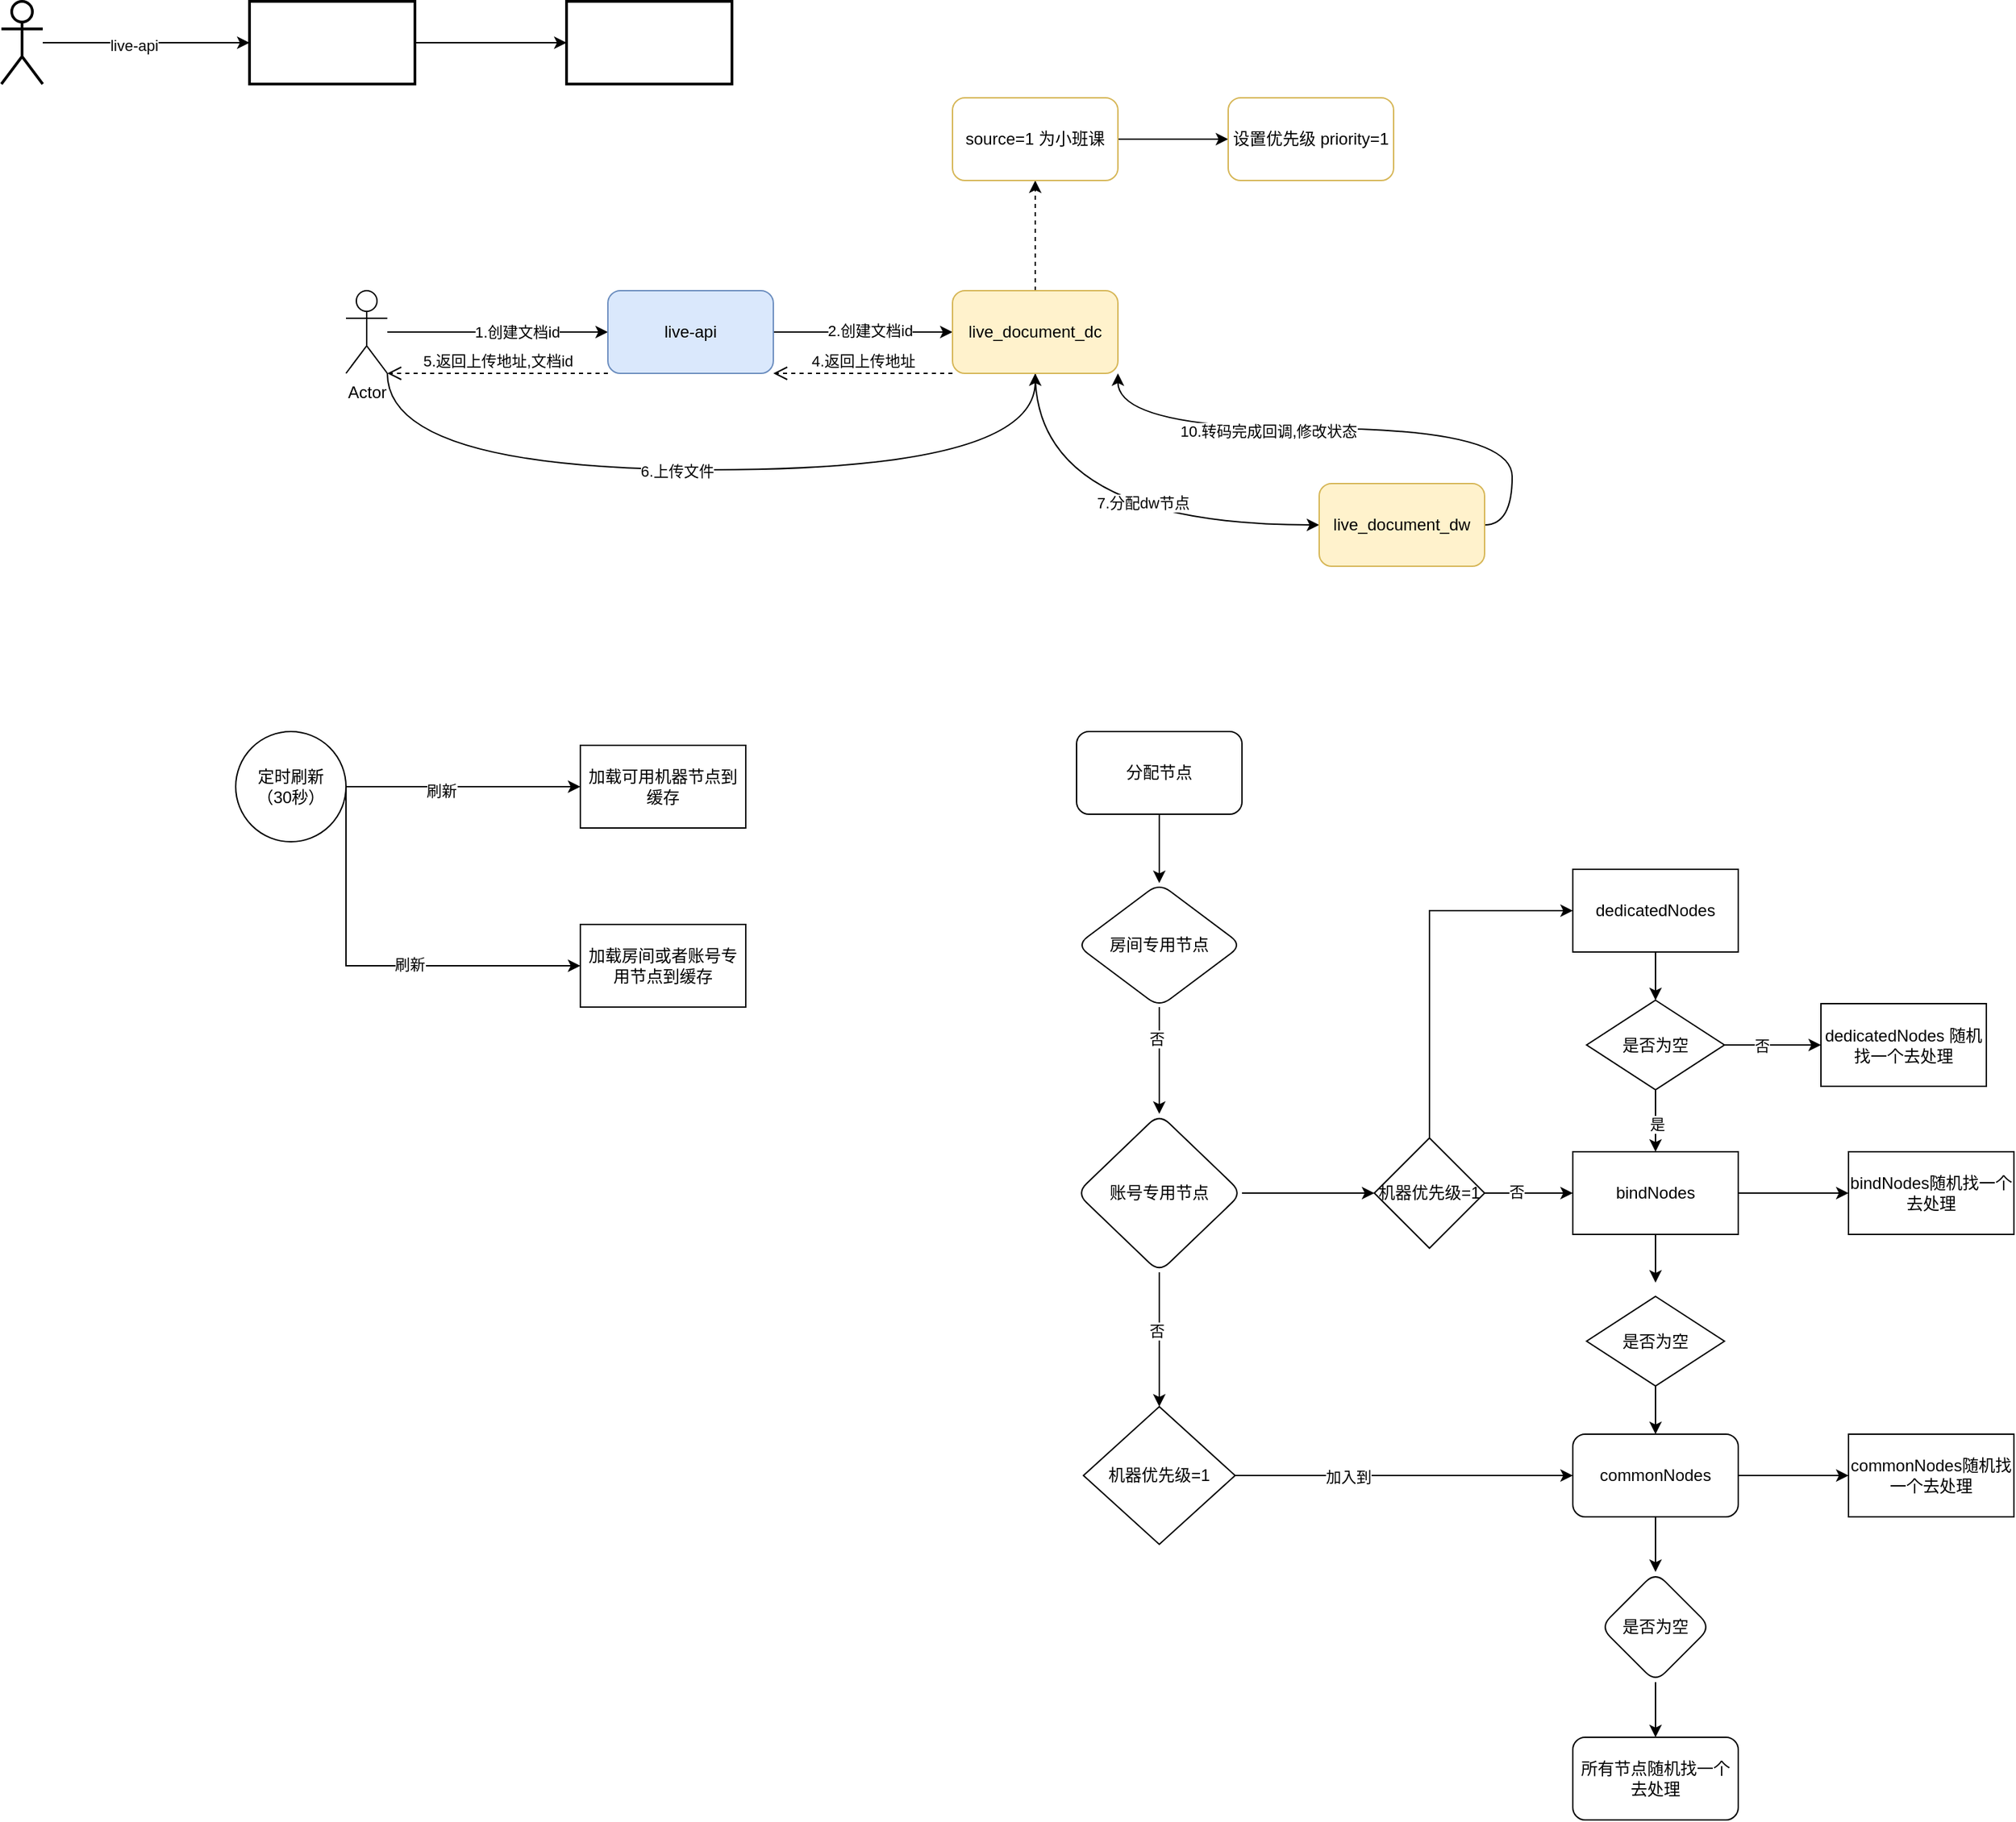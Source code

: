 <mxfile version="24.0.7" type="github">
  <diagram name="第 1 页" id="r3Djmuz2ye2oca1lGff4">
    <mxGraphModel dx="1195" dy="641" grid="1" gridSize="10" guides="1" tooltips="1" connect="1" arrows="1" fold="1" page="1" pageScale="1" pageWidth="827" pageHeight="1169" math="0" shadow="0">
      <root>
        <mxCell id="0" />
        <mxCell id="1" parent="0" />
        <mxCell id="pY0ivnKaFW7mTaEsZtzo-4" value="" style="edgeStyle=orthogonalEdgeStyle;rounded=0;orthogonalLoop=1;jettySize=auto;html=1;" edge="1" parent="1" source="pY0ivnKaFW7mTaEsZtzo-2" target="pY0ivnKaFW7mTaEsZtzo-3">
          <mxGeometry relative="1" as="geometry" />
        </mxCell>
        <mxCell id="pY0ivnKaFW7mTaEsZtzo-5" value="live-api" style="edgeLabel;html=1;align=center;verticalAlign=middle;resizable=0;points=[];" vertex="1" connectable="0" parent="pY0ivnKaFW7mTaEsZtzo-4">
          <mxGeometry x="-0.128" y="-1" relative="1" as="geometry">
            <mxPoint y="1" as="offset" />
          </mxGeometry>
        </mxCell>
        <mxCell id="pY0ivnKaFW7mTaEsZtzo-2" value="" style="shape=umlActor;verticalLabelPosition=bottom;verticalAlign=top;html=1;outlineConnect=0;strokeWidth=2;" vertex="1" parent="1">
          <mxGeometry x="110" y="90" width="30" height="60" as="geometry" />
        </mxCell>
        <mxCell id="pY0ivnKaFW7mTaEsZtzo-7" style="edgeStyle=orthogonalEdgeStyle;rounded=0;orthogonalLoop=1;jettySize=auto;html=1;entryX=0;entryY=0.5;entryDx=0;entryDy=0;" edge="1" parent="1" source="pY0ivnKaFW7mTaEsZtzo-3" target="pY0ivnKaFW7mTaEsZtzo-6">
          <mxGeometry relative="1" as="geometry" />
        </mxCell>
        <mxCell id="pY0ivnKaFW7mTaEsZtzo-3" value="" style="whiteSpace=wrap;html=1;verticalAlign=middle;strokeWidth=2;" vertex="1" parent="1">
          <mxGeometry x="290" y="90" width="120" height="60" as="geometry" />
        </mxCell>
        <mxCell id="pY0ivnKaFW7mTaEsZtzo-6" value="" style="whiteSpace=wrap;html=1;verticalAlign=top;strokeWidth=2;" vertex="1" parent="1">
          <mxGeometry x="520" y="90" width="120" height="60" as="geometry" />
        </mxCell>
        <mxCell id="pY0ivnKaFW7mTaEsZtzo-8" style="edgeStyle=orthogonalEdgeStyle;rounded=0;orthogonalLoop=1;jettySize=auto;html=1;entryX=0;entryY=0.5;entryDx=0;entryDy=0;curved=1;" edge="1" parent="1" source="pY0ivnKaFW7mTaEsZtzo-12" target="pY0ivnKaFW7mTaEsZtzo-15">
          <mxGeometry relative="1" as="geometry" />
        </mxCell>
        <mxCell id="pY0ivnKaFW7mTaEsZtzo-9" value="1.创建文档id" style="edgeLabel;html=1;align=center;verticalAlign=middle;resizable=0;points=[];" vertex="1" connectable="0" parent="pY0ivnKaFW7mTaEsZtzo-8">
          <mxGeometry x="0.172" relative="1" as="geometry">
            <mxPoint as="offset" />
          </mxGeometry>
        </mxCell>
        <mxCell id="pY0ivnKaFW7mTaEsZtzo-10" style="edgeStyle=orthogonalEdgeStyle;curved=1;rounded=0;orthogonalLoop=1;jettySize=auto;html=1;exitX=1;exitY=1;exitDx=0;exitDy=0;exitPerimeter=0;entryX=0.5;entryY=1;entryDx=0;entryDy=0;" edge="1" parent="1" source="pY0ivnKaFW7mTaEsZtzo-12" target="pY0ivnKaFW7mTaEsZtzo-20">
          <mxGeometry relative="1" as="geometry">
            <Array as="points">
              <mxPoint x="390" y="430" />
              <mxPoint x="860" y="430" />
            </Array>
          </mxGeometry>
        </mxCell>
        <mxCell id="pY0ivnKaFW7mTaEsZtzo-11" value="6.上传文件" style="edgeLabel;html=1;align=center;verticalAlign=middle;resizable=0;points=[];" vertex="1" connectable="0" parent="pY0ivnKaFW7mTaEsZtzo-10">
          <mxGeometry x="-0.082" y="-1" relative="1" as="geometry">
            <mxPoint as="offset" />
          </mxGeometry>
        </mxCell>
        <mxCell id="pY0ivnKaFW7mTaEsZtzo-12" value="Actor" style="shape=umlActor;verticalLabelPosition=bottom;verticalAlign=top;html=1;outlineConnect=0;" vertex="1" parent="1">
          <mxGeometry x="360" y="300" width="30" height="60" as="geometry" />
        </mxCell>
        <mxCell id="pY0ivnKaFW7mTaEsZtzo-13" value="" style="edgeStyle=orthogonalEdgeStyle;rounded=0;orthogonalLoop=1;jettySize=auto;html=1;curved=1;" edge="1" parent="1" source="pY0ivnKaFW7mTaEsZtzo-15" target="pY0ivnKaFW7mTaEsZtzo-20">
          <mxGeometry relative="1" as="geometry" />
        </mxCell>
        <mxCell id="pY0ivnKaFW7mTaEsZtzo-14" value="2.创建文档id" style="edgeLabel;html=1;align=center;verticalAlign=middle;resizable=0;points=[];" vertex="1" connectable="0" parent="pY0ivnKaFW7mTaEsZtzo-13">
          <mxGeometry x="0.197" y="1" relative="1" as="geometry">
            <mxPoint x="-8" as="offset" />
          </mxGeometry>
        </mxCell>
        <mxCell id="pY0ivnKaFW7mTaEsZtzo-15" value="live-api" style="rounded=1;whiteSpace=wrap;html=1;fillColor=#dae8fc;strokeColor=#6c8ebf;" vertex="1" parent="1">
          <mxGeometry x="550" y="300" width="120" height="60" as="geometry" />
        </mxCell>
        <mxCell id="pY0ivnKaFW7mTaEsZtzo-18" style="edgeStyle=orthogonalEdgeStyle;curved=1;rounded=0;orthogonalLoop=1;jettySize=auto;html=1;exitX=0.5;exitY=1;exitDx=0;exitDy=0;entryX=0;entryY=0.5;entryDx=0;entryDy=0;" edge="1" parent="1" source="pY0ivnKaFW7mTaEsZtzo-20" target="pY0ivnKaFW7mTaEsZtzo-29">
          <mxGeometry relative="1" as="geometry" />
        </mxCell>
        <mxCell id="pY0ivnKaFW7mTaEsZtzo-19" value="7.分配dw节点" style="edgeLabel;html=1;align=center;verticalAlign=middle;resizable=0;points=[];" vertex="1" connectable="0" parent="pY0ivnKaFW7mTaEsZtzo-18">
          <mxGeometry x="0.19" y="16" relative="1" as="geometry">
            <mxPoint as="offset" />
          </mxGeometry>
        </mxCell>
        <mxCell id="pY0ivnKaFW7mTaEsZtzo-49" value="" style="edgeStyle=orthogonalEdgeStyle;rounded=0;orthogonalLoop=1;jettySize=auto;html=1;dashed=1;" edge="1" parent="1" source="pY0ivnKaFW7mTaEsZtzo-20" target="pY0ivnKaFW7mTaEsZtzo-48">
          <mxGeometry relative="1" as="geometry" />
        </mxCell>
        <mxCell id="pY0ivnKaFW7mTaEsZtzo-20" value="live_document_dc" style="whiteSpace=wrap;html=1;fillColor=#fff2cc;rounded=1;strokeColor=#d6b656;" vertex="1" parent="1">
          <mxGeometry x="800" y="300" width="120" height="60" as="geometry" />
        </mxCell>
        <mxCell id="pY0ivnKaFW7mTaEsZtzo-21" value="4.返回上传地址" style="html=1;verticalAlign=bottom;endArrow=open;dashed=1;endSize=8;rounded=0;exitX=0;exitY=1;exitDx=0;exitDy=0;entryX=1;entryY=1;entryDx=0;entryDy=0;" edge="1" parent="1" source="pY0ivnKaFW7mTaEsZtzo-20" target="pY0ivnKaFW7mTaEsZtzo-15">
          <mxGeometry relative="1" as="geometry">
            <mxPoint x="780" y="359" as="sourcePoint" />
            <mxPoint x="700" y="359" as="targetPoint" />
          </mxGeometry>
        </mxCell>
        <mxCell id="pY0ivnKaFW7mTaEsZtzo-22" value="5.返回上传地址,文档id" style="html=1;verticalAlign=bottom;endArrow=open;dashed=1;endSize=8;rounded=0;exitX=0;exitY=1;exitDx=0;exitDy=0;entryX=1;entryY=1;entryDx=0;entryDy=0;entryPerimeter=0;" edge="1" parent="1" source="pY0ivnKaFW7mTaEsZtzo-15" target="pY0ivnKaFW7mTaEsZtzo-12">
          <mxGeometry relative="1" as="geometry">
            <mxPoint x="510" y="370" as="sourcePoint" />
            <mxPoint x="430" y="370" as="targetPoint" />
          </mxGeometry>
        </mxCell>
        <mxCell id="pY0ivnKaFW7mTaEsZtzo-23" style="edgeStyle=orthogonalEdgeStyle;curved=1;rounded=0;orthogonalLoop=1;jettySize=auto;html=1;exitX=1;exitY=0.5;exitDx=0;exitDy=0;entryX=1;entryY=1;entryDx=0;entryDy=0;" edge="1" parent="1" source="pY0ivnKaFW7mTaEsZtzo-29" target="pY0ivnKaFW7mTaEsZtzo-20">
          <mxGeometry relative="1" as="geometry" />
        </mxCell>
        <mxCell id="pY0ivnKaFW7mTaEsZtzo-24" value="10.转码完成回调,修改状态" style="edgeLabel;html=1;align=center;verticalAlign=middle;resizable=0;points=[];" vertex="1" connectable="0" parent="pY0ivnKaFW7mTaEsZtzo-23">
          <mxGeometry x="0.284" y="2" relative="1" as="geometry">
            <mxPoint as="offset" />
          </mxGeometry>
        </mxCell>
        <mxCell id="pY0ivnKaFW7mTaEsZtzo-29" value="live_document_dw" style="whiteSpace=wrap;html=1;fillColor=#fff2cc;rounded=1;strokeColor=#d6b656;" vertex="1" parent="1">
          <mxGeometry x="1066" y="440" width="120" height="60" as="geometry" />
        </mxCell>
        <mxCell id="pY0ivnKaFW7mTaEsZtzo-51" value="" style="edgeStyle=orthogonalEdgeStyle;rounded=0;orthogonalLoop=1;jettySize=auto;html=1;" edge="1" parent="1" source="pY0ivnKaFW7mTaEsZtzo-48" target="pY0ivnKaFW7mTaEsZtzo-50">
          <mxGeometry relative="1" as="geometry" />
        </mxCell>
        <mxCell id="pY0ivnKaFW7mTaEsZtzo-48" value="source=1 为小班课" style="whiteSpace=wrap;html=1;fillColor=#FFFFFF;strokeColor=#d6b656;rounded=1;gradientColor=none;" vertex="1" parent="1">
          <mxGeometry x="800" y="160" width="120" height="60" as="geometry" />
        </mxCell>
        <mxCell id="pY0ivnKaFW7mTaEsZtzo-50" value="设置优先级 priority=1" style="whiteSpace=wrap;html=1;fillColor=#FFFFFF;strokeColor=#d6b656;rounded=1;gradientColor=none;" vertex="1" parent="1">
          <mxGeometry x="1000" y="160" width="120" height="60" as="geometry" />
        </mxCell>
        <mxCell id="pY0ivnKaFW7mTaEsZtzo-58" value="" style="edgeStyle=orthogonalEdgeStyle;rounded=0;orthogonalLoop=1;jettySize=auto;html=1;" edge="1" parent="1" source="pY0ivnKaFW7mTaEsZtzo-54" target="pY0ivnKaFW7mTaEsZtzo-57">
          <mxGeometry relative="1" as="geometry" />
        </mxCell>
        <mxCell id="pY0ivnKaFW7mTaEsZtzo-59" value="刷新" style="edgeLabel;html=1;align=center;verticalAlign=middle;resizable=0;points=[];" vertex="1" connectable="0" parent="pY0ivnKaFW7mTaEsZtzo-58">
          <mxGeometry x="-0.186" y="-3" relative="1" as="geometry">
            <mxPoint as="offset" />
          </mxGeometry>
        </mxCell>
        <mxCell id="pY0ivnKaFW7mTaEsZtzo-61" value="" style="edgeStyle=orthogonalEdgeStyle;rounded=0;orthogonalLoop=1;jettySize=auto;html=1;" edge="1" parent="1" source="pY0ivnKaFW7mTaEsZtzo-54" target="pY0ivnKaFW7mTaEsZtzo-60">
          <mxGeometry relative="1" as="geometry">
            <Array as="points">
              <mxPoint x="360" y="790" />
            </Array>
          </mxGeometry>
        </mxCell>
        <mxCell id="pY0ivnKaFW7mTaEsZtzo-62" value="刷新" style="edgeLabel;html=1;align=center;verticalAlign=middle;resizable=0;points=[];" vertex="1" connectable="0" parent="pY0ivnKaFW7mTaEsZtzo-61">
          <mxGeometry x="0.172" y="1" relative="1" as="geometry">
            <mxPoint as="offset" />
          </mxGeometry>
        </mxCell>
        <mxCell id="pY0ivnKaFW7mTaEsZtzo-54" value="定时刷新&lt;div&gt;（30秒）&lt;/div&gt;" style="ellipse;whiteSpace=wrap;html=1;aspect=fixed;" vertex="1" parent="1">
          <mxGeometry x="280" y="620" width="80" height="80" as="geometry" />
        </mxCell>
        <mxCell id="pY0ivnKaFW7mTaEsZtzo-57" value="加载可用机器节点到缓存" style="whiteSpace=wrap;html=1;" vertex="1" parent="1">
          <mxGeometry x="530" y="630" width="120" height="60" as="geometry" />
        </mxCell>
        <mxCell id="pY0ivnKaFW7mTaEsZtzo-60" value="加载房间或者账号专用节点到缓存" style="whiteSpace=wrap;html=1;" vertex="1" parent="1">
          <mxGeometry x="530" y="760" width="120" height="60" as="geometry" />
        </mxCell>
        <mxCell id="pY0ivnKaFW7mTaEsZtzo-69" value="" style="edgeStyle=orthogonalEdgeStyle;rounded=0;orthogonalLoop=1;jettySize=auto;html=1;" edge="1" parent="1" source="pY0ivnKaFW7mTaEsZtzo-67" target="pY0ivnKaFW7mTaEsZtzo-68">
          <mxGeometry relative="1" as="geometry" />
        </mxCell>
        <mxCell id="pY0ivnKaFW7mTaEsZtzo-67" value="分配节点" style="rounded=1;whiteSpace=wrap;html=1;" vertex="1" parent="1">
          <mxGeometry x="890" y="620" width="120" height="60" as="geometry" />
        </mxCell>
        <mxCell id="pY0ivnKaFW7mTaEsZtzo-71" value="" style="edgeStyle=orthogonalEdgeStyle;rounded=0;orthogonalLoop=1;jettySize=auto;html=1;" edge="1" parent="1" source="pY0ivnKaFW7mTaEsZtzo-68" target="pY0ivnKaFW7mTaEsZtzo-70">
          <mxGeometry relative="1" as="geometry" />
        </mxCell>
        <mxCell id="pY0ivnKaFW7mTaEsZtzo-72" value="否" style="edgeLabel;html=1;align=center;verticalAlign=middle;resizable=0;points=[];" vertex="1" connectable="0" parent="pY0ivnKaFW7mTaEsZtzo-71">
          <mxGeometry x="-0.425" y="-2" relative="1" as="geometry">
            <mxPoint as="offset" />
          </mxGeometry>
        </mxCell>
        <mxCell id="pY0ivnKaFW7mTaEsZtzo-68" value="房间专用节点" style="rhombus;whiteSpace=wrap;html=1;rounded=1;" vertex="1" parent="1">
          <mxGeometry x="890" y="730" width="120" height="90" as="geometry" />
        </mxCell>
        <mxCell id="pY0ivnKaFW7mTaEsZtzo-93" style="edgeStyle=orthogonalEdgeStyle;rounded=0;orthogonalLoop=1;jettySize=auto;html=1;entryX=0;entryY=0.5;entryDx=0;entryDy=0;" edge="1" parent="1" source="pY0ivnKaFW7mTaEsZtzo-70" target="pY0ivnKaFW7mTaEsZtzo-92">
          <mxGeometry relative="1" as="geometry" />
        </mxCell>
        <mxCell id="pY0ivnKaFW7mTaEsZtzo-107" style="edgeStyle=orthogonalEdgeStyle;rounded=0;orthogonalLoop=1;jettySize=auto;html=1;entryX=0.5;entryY=0;entryDx=0;entryDy=0;" edge="1" parent="1" source="pY0ivnKaFW7mTaEsZtzo-70" target="pY0ivnKaFW7mTaEsZtzo-87">
          <mxGeometry relative="1" as="geometry" />
        </mxCell>
        <mxCell id="pY0ivnKaFW7mTaEsZtzo-108" value="否" style="edgeLabel;html=1;align=center;verticalAlign=middle;resizable=0;points=[];" vertex="1" connectable="0" parent="pY0ivnKaFW7mTaEsZtzo-107">
          <mxGeometry x="-0.14" y="-2" relative="1" as="geometry">
            <mxPoint as="offset" />
          </mxGeometry>
        </mxCell>
        <mxCell id="pY0ivnKaFW7mTaEsZtzo-70" value="账号专用节点" style="rhombus;whiteSpace=wrap;html=1;rounded=1;" vertex="1" parent="1">
          <mxGeometry x="890" y="897.5" width="120" height="115" as="geometry" />
        </mxCell>
        <mxCell id="pY0ivnKaFW7mTaEsZtzo-112" value="" style="edgeStyle=orthogonalEdgeStyle;rounded=0;orthogonalLoop=1;jettySize=auto;html=1;" edge="1" parent="1" source="pY0ivnKaFW7mTaEsZtzo-84" target="pY0ivnKaFW7mTaEsZtzo-111">
          <mxGeometry relative="1" as="geometry" />
        </mxCell>
        <mxCell id="pY0ivnKaFW7mTaEsZtzo-121" style="edgeStyle=orthogonalEdgeStyle;rounded=0;orthogonalLoop=1;jettySize=auto;html=1;entryX=0;entryY=0.5;entryDx=0;entryDy=0;" edge="1" parent="1" source="pY0ivnKaFW7mTaEsZtzo-84" target="pY0ivnKaFW7mTaEsZtzo-120">
          <mxGeometry relative="1" as="geometry" />
        </mxCell>
        <mxCell id="pY0ivnKaFW7mTaEsZtzo-84" value="commonNodes" style="whiteSpace=wrap;html=1;rounded=1;" vertex="1" parent="1">
          <mxGeometry x="1250" y="1130" width="120" height="60" as="geometry" />
        </mxCell>
        <mxCell id="pY0ivnKaFW7mTaEsZtzo-88" style="edgeStyle=orthogonalEdgeStyle;rounded=0;orthogonalLoop=1;jettySize=auto;html=1;entryX=0;entryY=0.5;entryDx=0;entryDy=0;" edge="1" parent="1" source="pY0ivnKaFW7mTaEsZtzo-87" target="pY0ivnKaFW7mTaEsZtzo-84">
          <mxGeometry relative="1" as="geometry" />
        </mxCell>
        <mxCell id="pY0ivnKaFW7mTaEsZtzo-89" value="加入到" style="edgeLabel;html=1;align=center;verticalAlign=middle;resizable=0;points=[];" vertex="1" connectable="0" parent="pY0ivnKaFW7mTaEsZtzo-88">
          <mxGeometry x="-0.333" y="-1" relative="1" as="geometry">
            <mxPoint as="offset" />
          </mxGeometry>
        </mxCell>
        <mxCell id="pY0ivnKaFW7mTaEsZtzo-87" value="机器优先级=1" style="rhombus;whiteSpace=wrap;html=1;" vertex="1" parent="1">
          <mxGeometry x="895" y="1110" width="110" height="100" as="geometry" />
        </mxCell>
        <mxCell id="pY0ivnKaFW7mTaEsZtzo-95" value="" style="edgeStyle=orthogonalEdgeStyle;rounded=0;orthogonalLoop=1;jettySize=auto;html=1;" edge="1" parent="1" source="pY0ivnKaFW7mTaEsZtzo-92" target="pY0ivnKaFW7mTaEsZtzo-94">
          <mxGeometry relative="1" as="geometry" />
        </mxCell>
        <mxCell id="pY0ivnKaFW7mTaEsZtzo-100" value="否" style="edgeLabel;html=1;align=center;verticalAlign=middle;resizable=0;points=[];" vertex="1" connectable="0" parent="pY0ivnKaFW7mTaEsZtzo-95">
          <mxGeometry x="-0.283" y="1" relative="1" as="geometry">
            <mxPoint as="offset" />
          </mxGeometry>
        </mxCell>
        <mxCell id="pY0ivnKaFW7mTaEsZtzo-101" style="edgeStyle=orthogonalEdgeStyle;rounded=0;orthogonalLoop=1;jettySize=auto;html=1;" edge="1" parent="1" source="pY0ivnKaFW7mTaEsZtzo-92">
          <mxGeometry relative="1" as="geometry">
            <mxPoint x="1250" y="750" as="targetPoint" />
            <Array as="points">
              <mxPoint x="1146" y="750" />
            </Array>
          </mxGeometry>
        </mxCell>
        <mxCell id="pY0ivnKaFW7mTaEsZtzo-92" value="机器优先级=1" style="rhombus;whiteSpace=wrap;html=1;" vertex="1" parent="1">
          <mxGeometry x="1106" y="915" width="80" height="80" as="geometry" />
        </mxCell>
        <mxCell id="pY0ivnKaFW7mTaEsZtzo-105" style="edgeStyle=orthogonalEdgeStyle;rounded=0;orthogonalLoop=1;jettySize=auto;html=1;" edge="1" parent="1" source="pY0ivnKaFW7mTaEsZtzo-94">
          <mxGeometry relative="1" as="geometry">
            <mxPoint x="1310" y="1020" as="targetPoint" />
          </mxGeometry>
        </mxCell>
        <mxCell id="pY0ivnKaFW7mTaEsZtzo-119" style="edgeStyle=orthogonalEdgeStyle;rounded=0;orthogonalLoop=1;jettySize=auto;html=1;entryX=0;entryY=0.5;entryDx=0;entryDy=0;" edge="1" parent="1" source="pY0ivnKaFW7mTaEsZtzo-94" target="pY0ivnKaFW7mTaEsZtzo-118">
          <mxGeometry relative="1" as="geometry" />
        </mxCell>
        <mxCell id="pY0ivnKaFW7mTaEsZtzo-94" value="bindNodes" style="whiteSpace=wrap;html=1;" vertex="1" parent="1">
          <mxGeometry x="1250" y="925" width="120" height="60" as="geometry" />
        </mxCell>
        <mxCell id="pY0ivnKaFW7mTaEsZtzo-103" style="edgeStyle=orthogonalEdgeStyle;rounded=0;orthogonalLoop=1;jettySize=auto;html=1;entryX=0.5;entryY=0;entryDx=0;entryDy=0;" edge="1" parent="1" source="pY0ivnKaFW7mTaEsZtzo-97" target="pY0ivnKaFW7mTaEsZtzo-102">
          <mxGeometry relative="1" as="geometry" />
        </mxCell>
        <mxCell id="pY0ivnKaFW7mTaEsZtzo-97" value="dedicatedNodes" style="whiteSpace=wrap;html=1;" vertex="1" parent="1">
          <mxGeometry x="1250" y="720" width="120" height="60" as="geometry" />
        </mxCell>
        <mxCell id="pY0ivnKaFW7mTaEsZtzo-104" value="" style="edgeStyle=orthogonalEdgeStyle;rounded=0;orthogonalLoop=1;jettySize=auto;html=1;" edge="1" parent="1" source="pY0ivnKaFW7mTaEsZtzo-102" target="pY0ivnKaFW7mTaEsZtzo-94">
          <mxGeometry relative="1" as="geometry" />
        </mxCell>
        <mxCell id="pY0ivnKaFW7mTaEsZtzo-109" value="是" style="edgeLabel;html=1;align=center;verticalAlign=middle;resizable=0;points=[];" vertex="1" connectable="0" parent="pY0ivnKaFW7mTaEsZtzo-104">
          <mxGeometry x="0.104" y="1" relative="1" as="geometry">
            <mxPoint as="offset" />
          </mxGeometry>
        </mxCell>
        <mxCell id="pY0ivnKaFW7mTaEsZtzo-116" value="" style="edgeStyle=orthogonalEdgeStyle;rounded=0;orthogonalLoop=1;jettySize=auto;html=1;" edge="1" parent="1" source="pY0ivnKaFW7mTaEsZtzo-102" target="pY0ivnKaFW7mTaEsZtzo-115">
          <mxGeometry relative="1" as="geometry" />
        </mxCell>
        <mxCell id="pY0ivnKaFW7mTaEsZtzo-117" value="否" style="edgeLabel;html=1;align=center;verticalAlign=middle;resizable=0;points=[];" vertex="1" connectable="0" parent="pY0ivnKaFW7mTaEsZtzo-116">
          <mxGeometry x="-0.238" relative="1" as="geometry">
            <mxPoint as="offset" />
          </mxGeometry>
        </mxCell>
        <mxCell id="pY0ivnKaFW7mTaEsZtzo-102" value="是否为空" style="rhombus;whiteSpace=wrap;html=1;" vertex="1" parent="1">
          <mxGeometry x="1260" y="815" width="100" height="65" as="geometry" />
        </mxCell>
        <mxCell id="pY0ivnKaFW7mTaEsZtzo-110" value="" style="edgeStyle=orthogonalEdgeStyle;rounded=0;orthogonalLoop=1;jettySize=auto;html=1;" edge="1" parent="1" source="pY0ivnKaFW7mTaEsZtzo-106" target="pY0ivnKaFW7mTaEsZtzo-84">
          <mxGeometry relative="1" as="geometry" />
        </mxCell>
        <mxCell id="pY0ivnKaFW7mTaEsZtzo-106" value="是否为空" style="rhombus;whiteSpace=wrap;html=1;" vertex="1" parent="1">
          <mxGeometry x="1260" y="1030" width="100" height="65" as="geometry" />
        </mxCell>
        <mxCell id="pY0ivnKaFW7mTaEsZtzo-114" value="" style="edgeStyle=orthogonalEdgeStyle;rounded=0;orthogonalLoop=1;jettySize=auto;html=1;" edge="1" parent="1" source="pY0ivnKaFW7mTaEsZtzo-111" target="pY0ivnKaFW7mTaEsZtzo-113">
          <mxGeometry relative="1" as="geometry" />
        </mxCell>
        <mxCell id="pY0ivnKaFW7mTaEsZtzo-111" value="是否为空" style="rhombus;whiteSpace=wrap;html=1;rounded=1;" vertex="1" parent="1">
          <mxGeometry x="1270" y="1230" width="80" height="80" as="geometry" />
        </mxCell>
        <mxCell id="pY0ivnKaFW7mTaEsZtzo-113" value="所有节点随机找一个去处理" style="whiteSpace=wrap;html=1;rounded=1;" vertex="1" parent="1">
          <mxGeometry x="1250" y="1350" width="120" height="60" as="geometry" />
        </mxCell>
        <mxCell id="pY0ivnKaFW7mTaEsZtzo-115" value="dedicatedNodes 随机找一个去处理" style="whiteSpace=wrap;html=1;" vertex="1" parent="1">
          <mxGeometry x="1430" y="817.5" width="120" height="60" as="geometry" />
        </mxCell>
        <mxCell id="pY0ivnKaFW7mTaEsZtzo-118" value="bindNodes随机找一个去处理" style="whiteSpace=wrap;html=1;" vertex="1" parent="1">
          <mxGeometry x="1450" y="925" width="120" height="60" as="geometry" />
        </mxCell>
        <mxCell id="pY0ivnKaFW7mTaEsZtzo-120" value="commonNodes随机找一个去处理" style="whiteSpace=wrap;html=1;" vertex="1" parent="1">
          <mxGeometry x="1450" y="1130" width="120" height="60" as="geometry" />
        </mxCell>
      </root>
    </mxGraphModel>
  </diagram>
</mxfile>
